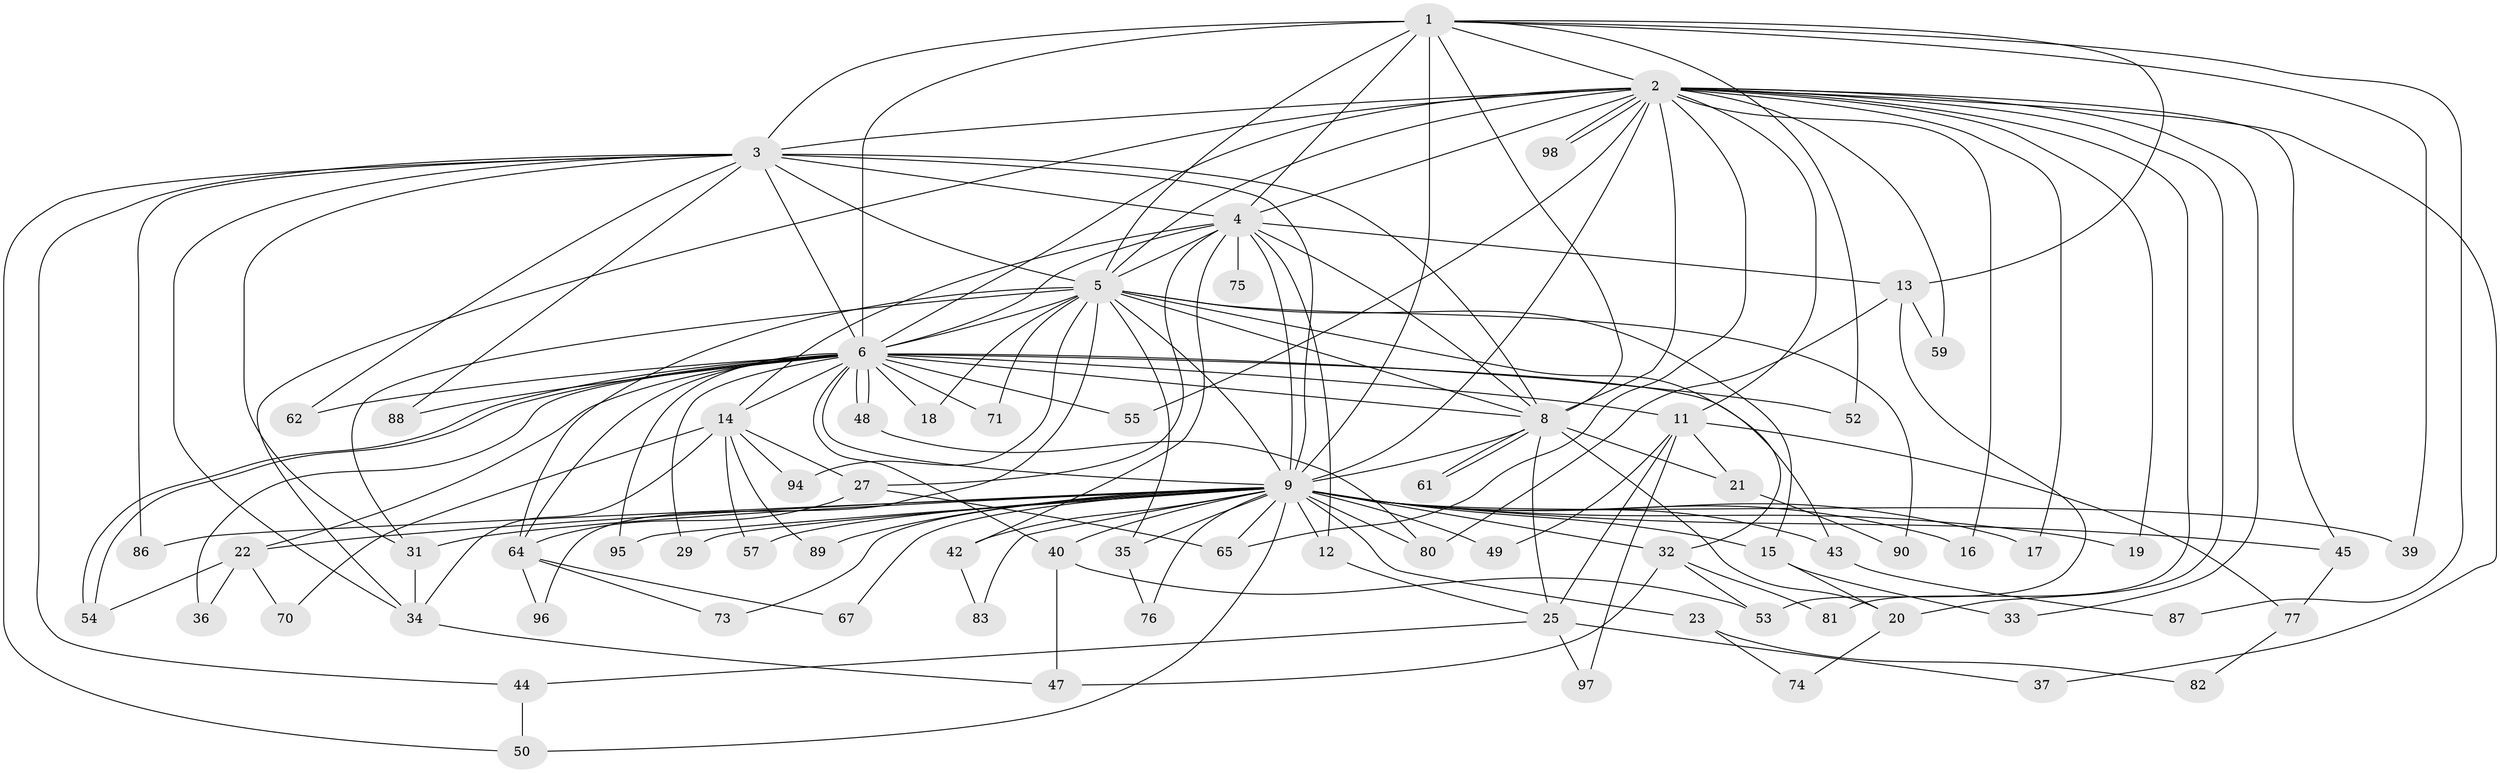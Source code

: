 // Generated by graph-tools (version 1.1) at 2025/23/03/03/25 07:23:38]
// undirected, 73 vertices, 168 edges
graph export_dot {
graph [start="1"]
  node [color=gray90,style=filled];
  1 [super="+24"];
  2 [super="+46"];
  3 [super="+58"];
  4 [super="+26"];
  5 [super="+72"];
  6 [super="+7"];
  8 [super="+79"];
  9 [super="+10"];
  11 [super="+41"];
  12 [super="+28"];
  13 [super="+63"];
  14 [super="+69"];
  15;
  16;
  17;
  18;
  19 [super="+30"];
  20 [super="+92"];
  21;
  22 [super="+60"];
  23;
  25 [super="+38"];
  27;
  29;
  31;
  32 [super="+84"];
  33;
  34 [super="+51"];
  35 [super="+93"];
  36;
  37;
  39;
  40 [super="+68"];
  42;
  43;
  44 [super="+78"];
  45;
  47 [super="+56"];
  48 [super="+91"];
  49;
  50;
  52;
  53;
  54;
  55;
  57;
  59;
  61;
  62;
  64 [super="+66"];
  65 [super="+85"];
  67;
  70;
  71;
  73;
  74;
  75;
  76;
  77;
  80;
  81;
  82;
  83;
  86;
  87;
  88;
  89;
  90;
  94;
  95;
  96;
  97;
  98;
  1 -- 2;
  1 -- 3;
  1 -- 4;
  1 -- 5;
  1 -- 6 [weight=3];
  1 -- 8;
  1 -- 9 [weight=2];
  1 -- 13;
  1 -- 39;
  1 -- 52;
  1 -- 87;
  2 -- 3;
  2 -- 4;
  2 -- 5;
  2 -- 6 [weight=3];
  2 -- 8 [weight=2];
  2 -- 9 [weight=2];
  2 -- 11;
  2 -- 16;
  2 -- 17;
  2 -- 19;
  2 -- 20;
  2 -- 33;
  2 -- 37;
  2 -- 45;
  2 -- 55;
  2 -- 59;
  2 -- 65;
  2 -- 98;
  2 -- 98;
  2 -- 81;
  2 -- 34;
  3 -- 4;
  3 -- 5;
  3 -- 6 [weight=3];
  3 -- 8;
  3 -- 9 [weight=2];
  3 -- 31;
  3 -- 34;
  3 -- 44;
  3 -- 50;
  3 -- 62;
  3 -- 86;
  3 -- 88;
  4 -- 5 [weight=2];
  4 -- 6 [weight=2];
  4 -- 8;
  4 -- 9 [weight=2];
  4 -- 12;
  4 -- 13;
  4 -- 14;
  4 -- 27;
  4 -- 42;
  4 -- 75 [weight=2];
  5 -- 6 [weight=2];
  5 -- 8;
  5 -- 9 [weight=2];
  5 -- 15;
  5 -- 18;
  5 -- 32;
  5 -- 35;
  5 -- 64;
  5 -- 71;
  5 -- 94;
  5 -- 96;
  5 -- 90;
  5 -- 31;
  6 -- 8 [weight=2];
  6 -- 9 [weight=4];
  6 -- 11 [weight=2];
  6 -- 18;
  6 -- 22;
  6 -- 29;
  6 -- 40 [weight=2];
  6 -- 43;
  6 -- 48;
  6 -- 48;
  6 -- 52;
  6 -- 54;
  6 -- 54;
  6 -- 71;
  6 -- 88;
  6 -- 95;
  6 -- 36;
  6 -- 14;
  6 -- 55;
  6 -- 62;
  6 -- 64;
  8 -- 9 [weight=2];
  8 -- 20;
  8 -- 21;
  8 -- 25;
  8 -- 61;
  8 -- 61;
  9 -- 12 [weight=2];
  9 -- 15;
  9 -- 19 [weight=2];
  9 -- 22;
  9 -- 23 [weight=2];
  9 -- 29;
  9 -- 31;
  9 -- 32 [weight=2];
  9 -- 35 [weight=2];
  9 -- 39;
  9 -- 42;
  9 -- 45;
  9 -- 49;
  9 -- 50;
  9 -- 65;
  9 -- 67;
  9 -- 73;
  9 -- 76;
  9 -- 80;
  9 -- 83;
  9 -- 86;
  9 -- 89;
  9 -- 95;
  9 -- 43;
  9 -- 16;
  9 -- 17;
  9 -- 57;
  9 -- 40;
  11 -- 21;
  11 -- 49;
  11 -- 25;
  11 -- 97;
  11 -- 77;
  12 -- 25;
  13 -- 59;
  13 -- 80;
  13 -- 53;
  14 -- 27;
  14 -- 57;
  14 -- 70;
  14 -- 89;
  14 -- 94;
  14 -- 34;
  15 -- 33;
  15 -- 20;
  20 -- 74;
  21 -- 90;
  22 -- 36;
  22 -- 70;
  22 -- 54;
  23 -- 74;
  23 -- 82;
  25 -- 37;
  25 -- 44;
  25 -- 97;
  27 -- 64;
  27 -- 65;
  31 -- 34;
  32 -- 47;
  32 -- 53;
  32 -- 81;
  34 -- 47;
  35 -- 76;
  40 -- 53;
  40 -- 47;
  42 -- 83;
  43 -- 87;
  44 -- 50;
  45 -- 77;
  48 -- 80;
  64 -- 67;
  64 -- 96;
  64 -- 73;
  77 -- 82;
}
